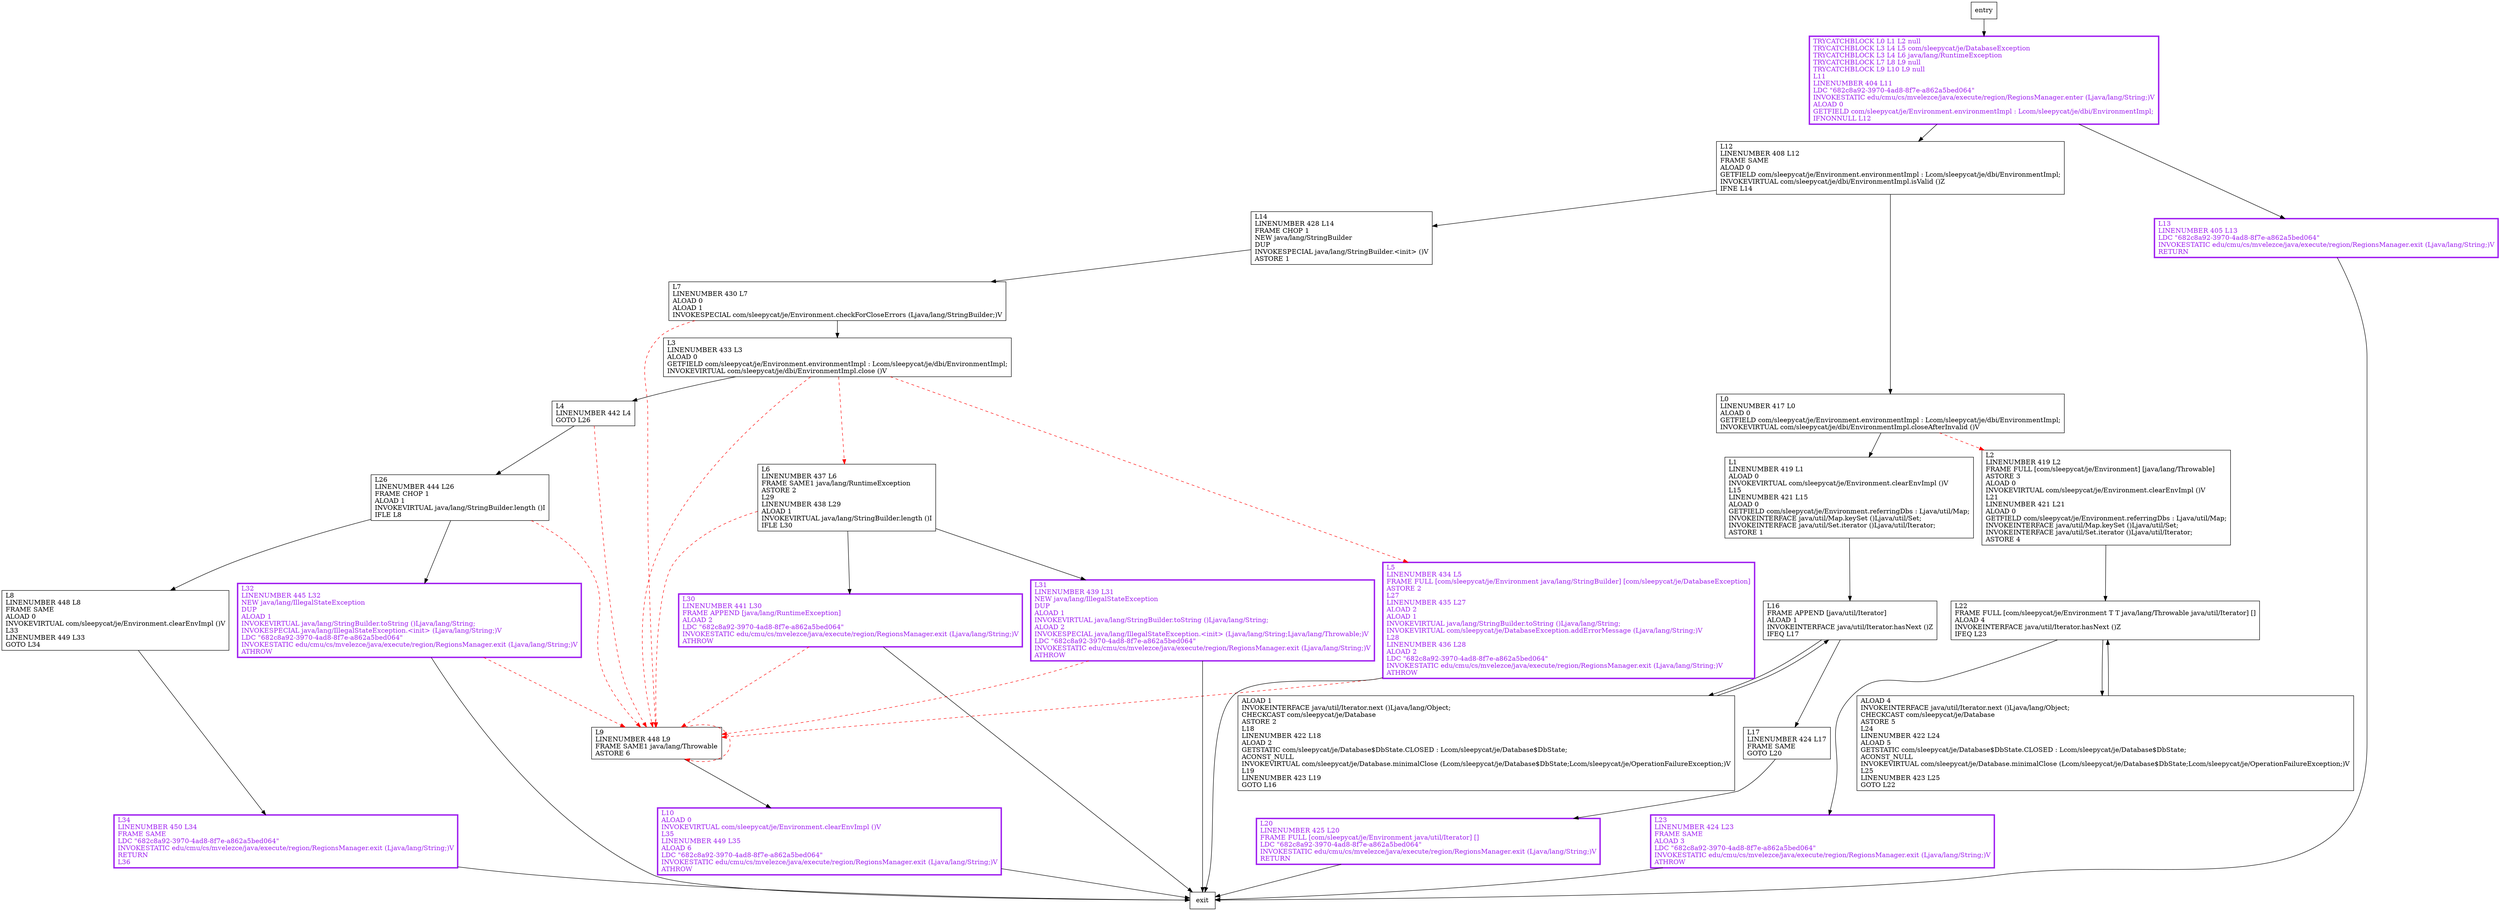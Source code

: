 digraph close {
node [shape=record];
1854530391 [label="L22\lFRAME FULL [com/sleepycat/je/Environment T T java/lang/Throwable java/util/Iterator] []\lALOAD 4\lINVOKEINTERFACE java/util/Iterator.hasNext ()Z\lIFEQ L23\l"];
474516273 [label="L1\lLINENUMBER 419 L1\lALOAD 0\lINVOKEVIRTUAL com/sleepycat/je/Environment.clearEnvImpl ()V\lL15\lLINENUMBER 421 L15\lALOAD 0\lGETFIELD com/sleepycat/je/Environment.referringDbs : Ljava/util/Map;\lINVOKEINTERFACE java/util/Map.keySet ()Ljava/util/Set;\lINVOKEINTERFACE java/util/Set.iterator ()Ljava/util/Iterator;\lASTORE 1\l"];
155664707 [label="L32\lLINENUMBER 445 L32\lNEW java/lang/IllegalStateException\lDUP\lALOAD 1\lINVOKEVIRTUAL java/lang/StringBuilder.toString ()Ljava/lang/String;\lINVOKESPECIAL java/lang/IllegalStateException.\<init\> (Ljava/lang/String;)V\lLDC \"682c8a92-3970-4ad8-8f7e-a862a5bed064\"\lINVOKESTATIC edu/cmu/cs/mvelezce/java/execute/region/RegionsManager.exit (Ljava/lang/String;)V\lATHROW\l"];
1475997109 [label="L10\lALOAD 0\lINVOKEVIRTUAL com/sleepycat/je/Environment.clearEnvImpl ()V\lL35\lLINENUMBER 449 L35\lALOAD 6\lLDC \"682c8a92-3970-4ad8-8f7e-a862a5bed064\"\lINVOKESTATIC edu/cmu/cs/mvelezce/java/execute/region/RegionsManager.exit (Ljava/lang/String;)V\lATHROW\l"];
137822426 [label="L0\lLINENUMBER 417 L0\lALOAD 0\lGETFIELD com/sleepycat/je/Environment.environmentImpl : Lcom/sleepycat/je/dbi/EnvironmentImpl;\lINVOKEVIRTUAL com/sleepycat/je/dbi/EnvironmentImpl.closeAfterInvalid ()V\l"];
122434162 [label="L8\lLINENUMBER 448 L8\lFRAME SAME\lALOAD 0\lINVOKEVIRTUAL com/sleepycat/je/Environment.clearEnvImpl ()V\lL33\lLINENUMBER 449 L33\lGOTO L34\l"];
282162044 [label="L17\lLINENUMBER 424 L17\lFRAME SAME\lGOTO L20\l"];
1038741711 [label="L26\lLINENUMBER 444 L26\lFRAME CHOP 1\lALOAD 1\lINVOKEVIRTUAL java/lang/StringBuilder.length ()I\lIFLE L8\l"];
2077927212 [label="L34\lLINENUMBER 450 L34\lFRAME SAME\lLDC \"682c8a92-3970-4ad8-8f7e-a862a5bed064\"\lINVOKESTATIC edu/cmu/cs/mvelezce/java/execute/region/RegionsManager.exit (Ljava/lang/String;)V\lRETURN\lL36\l"];
1030436898 [label="L16\lFRAME APPEND [java/util/Iterator]\lALOAD 1\lINVOKEINTERFACE java/util/Iterator.hasNext ()Z\lIFEQ L17\l"];
391001367 [label="L23\lLINENUMBER 424 L23\lFRAME SAME\lALOAD 3\lLDC \"682c8a92-3970-4ad8-8f7e-a862a5bed064\"\lINVOKESTATIC edu/cmu/cs/mvelezce/java/execute/region/RegionsManager.exit (Ljava/lang/String;)V\lATHROW\l"];
2006042100 [label="ALOAD 1\lINVOKEINTERFACE java/util/Iterator.next ()Ljava/lang/Object;\lCHECKCAST com/sleepycat/je/Database\lASTORE 2\lL18\lLINENUMBER 422 L18\lALOAD 2\lGETSTATIC com/sleepycat/je/Database$DbState.CLOSED : Lcom/sleepycat/je/Database$DbState;\lACONST_NULL\lINVOKEVIRTUAL com/sleepycat/je/Database.minimalClose (Lcom/sleepycat/je/Database$DbState;Lcom/sleepycat/je/OperationFailureException;)V\lL19\lLINENUMBER 423 L19\lGOTO L16\l"];
203419153 [label="ALOAD 4\lINVOKEINTERFACE java/util/Iterator.next ()Ljava/lang/Object;\lCHECKCAST com/sleepycat/je/Database\lASTORE 5\lL24\lLINENUMBER 422 L24\lALOAD 5\lGETSTATIC com/sleepycat/je/Database$DbState.CLOSED : Lcom/sleepycat/je/Database$DbState;\lACONST_NULL\lINVOKEVIRTUAL com/sleepycat/je/Database.minimalClose (Lcom/sleepycat/je/Database$DbState;Lcom/sleepycat/je/OperationFailureException;)V\lL25\lLINENUMBER 423 L25\lGOTO L22\l"];
2020569706 [label="L9\lLINENUMBER 448 L9\lFRAME SAME1 java/lang/Throwable\lASTORE 6\l"];
1075925537 [label="L13\lLINENUMBER 405 L13\lLDC \"682c8a92-3970-4ad8-8f7e-a862a5bed064\"\lINVOKESTATIC edu/cmu/cs/mvelezce/java/execute/region/RegionsManager.exit (Ljava/lang/String;)V\lRETURN\l"];
2016602569 [label="L4\lLINENUMBER 442 L4\lGOTO L26\l"];
180842501 [label="L20\lLINENUMBER 425 L20\lFRAME FULL [com/sleepycat/je/Environment java/util/Iterator] []\lLDC \"682c8a92-3970-4ad8-8f7e-a862a5bed064\"\lINVOKESTATIC edu/cmu/cs/mvelezce/java/execute/region/RegionsManager.exit (Ljava/lang/String;)V\lRETURN\l"];
639117301 [label="L12\lLINENUMBER 408 L12\lFRAME SAME\lALOAD 0\lGETFIELD com/sleepycat/je/Environment.environmentImpl : Lcom/sleepycat/je/dbi/EnvironmentImpl;\lINVOKEVIRTUAL com/sleepycat/je/dbi/EnvironmentImpl.isValid ()Z\lIFNE L14\l"];
1751118353 [label="L7\lLINENUMBER 430 L7\lALOAD 0\lALOAD 1\lINVOKESPECIAL com/sleepycat/je/Environment.checkForCloseErrors (Ljava/lang/StringBuilder;)V\l"];
942858603 [label="L6\lLINENUMBER 437 L6\lFRAME SAME1 java/lang/RuntimeException\lASTORE 2\lL29\lLINENUMBER 438 L29\lALOAD 1\lINVOKEVIRTUAL java/lang/StringBuilder.length ()I\lIFLE L30\l"];
9635929 [label="L2\lLINENUMBER 419 L2\lFRAME FULL [com/sleepycat/je/Environment] [java/lang/Throwable]\lASTORE 3\lALOAD 0\lINVOKEVIRTUAL com/sleepycat/je/Environment.clearEnvImpl ()V\lL21\lLINENUMBER 421 L21\lALOAD 0\lGETFIELD com/sleepycat/je/Environment.referringDbs : Ljava/util/Map;\lINVOKEINTERFACE java/util/Map.keySet ()Ljava/util/Set;\lINVOKEINTERFACE java/util/Set.iterator ()Ljava/util/Iterator;\lASTORE 4\l"];
2061195119 [label="L30\lLINENUMBER 441 L30\lFRAME APPEND [java/lang/RuntimeException]\lALOAD 2\lLDC \"682c8a92-3970-4ad8-8f7e-a862a5bed064\"\lINVOKESTATIC edu/cmu/cs/mvelezce/java/execute/region/RegionsManager.exit (Ljava/lang/String;)V\lATHROW\l"];
627567998 [label="L14\lLINENUMBER 428 L14\lFRAME CHOP 1\lNEW java/lang/StringBuilder\lDUP\lINVOKESPECIAL java/lang/StringBuilder.\<init\> ()V\lASTORE 1\l"];
1219690965 [label="L3\lLINENUMBER 433 L3\lALOAD 0\lGETFIELD com/sleepycat/je/Environment.environmentImpl : Lcom/sleepycat/je/dbi/EnvironmentImpl;\lINVOKEVIRTUAL com/sleepycat/je/dbi/EnvironmentImpl.close ()V\l"];
544990461 [label="L5\lLINENUMBER 434 L5\lFRAME FULL [com/sleepycat/je/Environment java/lang/StringBuilder] [com/sleepycat/je/DatabaseException]\lASTORE 2\lL27\lLINENUMBER 435 L27\lALOAD 2\lALOAD 1\lINVOKEVIRTUAL java/lang/StringBuilder.toString ()Ljava/lang/String;\lINVOKEVIRTUAL com/sleepycat/je/DatabaseException.addErrorMessage (Ljava/lang/String;)V\lL28\lLINENUMBER 436 L28\lALOAD 2\lLDC \"682c8a92-3970-4ad8-8f7e-a862a5bed064\"\lINVOKESTATIC edu/cmu/cs/mvelezce/java/execute/region/RegionsManager.exit (Ljava/lang/String;)V\lATHROW\l"];
475737982 [label="L31\lLINENUMBER 439 L31\lNEW java/lang/IllegalStateException\lDUP\lALOAD 1\lINVOKEVIRTUAL java/lang/StringBuilder.toString ()Ljava/lang/String;\lALOAD 2\lINVOKESPECIAL java/lang/IllegalStateException.\<init\> (Ljava/lang/String;Ljava/lang/Throwable;)V\lLDC \"682c8a92-3970-4ad8-8f7e-a862a5bed064\"\lINVOKESTATIC edu/cmu/cs/mvelezce/java/execute/region/RegionsManager.exit (Ljava/lang/String;)V\lATHROW\l"];
1957140991 [label="TRYCATCHBLOCK L0 L1 L2 null\lTRYCATCHBLOCK L3 L4 L5 com/sleepycat/je/DatabaseException\lTRYCATCHBLOCK L3 L4 L6 java/lang/RuntimeException\lTRYCATCHBLOCK L7 L8 L9 null\lTRYCATCHBLOCK L9 L10 L9 null\lL11\lLINENUMBER 404 L11\lLDC \"682c8a92-3970-4ad8-8f7e-a862a5bed064\"\lINVOKESTATIC edu/cmu/cs/mvelezce/java/execute/region/RegionsManager.enter (Ljava/lang/String;)V\lALOAD 0\lGETFIELD com/sleepycat/je/Environment.environmentImpl : Lcom/sleepycat/je/dbi/EnvironmentImpl;\lIFNONNULL L12\l"];
entry;
exit;
1854530391 -> 391001367
1854530391 -> 203419153
474516273 -> 1030436898
155664707 -> exit
155664707 -> 2020569706 [style=dashed, color=red]
1475997109 -> exit
137822426 -> 9635929 [style=dashed, color=red]
137822426 -> 474516273
122434162 -> 2077927212
282162044 -> 180842501
1038741711 -> 155664707
1038741711 -> 2020569706 [style=dashed, color=red]
1038741711 -> 122434162
2077927212 -> exit
1030436898 -> 2006042100
1030436898 -> 282162044
391001367 -> exit
2006042100 -> 1030436898
203419153 -> 1854530391
2020569706 -> 1475997109
2020569706 -> 2020569706 [style=dashed, color=red]
1075925537 -> exit
2016602569 -> 2020569706 [style=dashed, color=red]
2016602569 -> 1038741711
180842501 -> exit
639117301 -> 137822426
639117301 -> 627567998
1751118353 -> 2020569706 [style=dashed, color=red]
1751118353 -> 1219690965
942858603 -> 2061195119
942858603 -> 2020569706 [style=dashed, color=red]
942858603 -> 475737982
entry -> 1957140991
9635929 -> 1854530391
2061195119 -> exit
2061195119 -> 2020569706 [style=dashed, color=red]
627567998 -> 1751118353
1219690965 -> 942858603 [style=dashed, color=red]
1219690965 -> 2020569706 [style=dashed, color=red]
1219690965 -> 2016602569
1219690965 -> 544990461 [style=dashed, color=red]
544990461 -> exit
544990461 -> 2020569706 [style=dashed, color=red]
475737982 -> exit
475737982 -> 2020569706 [style=dashed, color=red]
1957140991 -> 639117301
1957140991 -> 1075925537
180842501[fontcolor="purple", penwidth=3, color="purple"];
2077927212[fontcolor="purple", penwidth=3, color="purple"];
2061195119[fontcolor="purple", penwidth=3, color="purple"];
155664707[fontcolor="purple", penwidth=3, color="purple"];
391001367[fontcolor="purple", penwidth=3, color="purple"];
1475997109[fontcolor="purple", penwidth=3, color="purple"];
1075925537[fontcolor="purple", penwidth=3, color="purple"];
544990461[fontcolor="purple", penwidth=3, color="purple"];
475737982[fontcolor="purple", penwidth=3, color="purple"];
1957140991[fontcolor="purple", penwidth=3, color="purple"];
}
